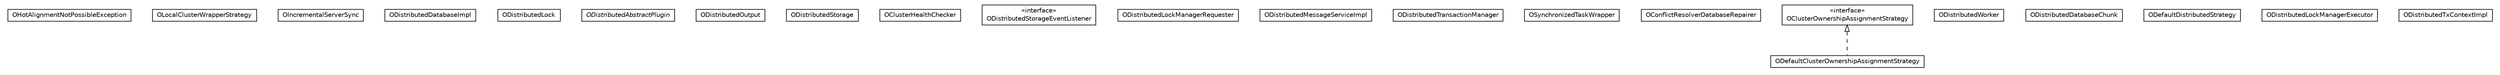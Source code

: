 #!/usr/local/bin/dot
#
# Class diagram 
# Generated by UMLGraph version R5_6-24-gf6e263 (http://www.umlgraph.org/)
#

digraph G {
	edge [fontname="Helvetica",fontsize=10,labelfontname="Helvetica",labelfontsize=10];
	node [fontname="Helvetica",fontsize=10,shape=plaintext];
	nodesep=0.25;
	ranksep=0.5;
	// com.orientechnologies.orient.server.distributed.impl.OHotAlignmentNotPossibleException
	c398079 [label=<<table title="com.orientechnologies.orient.server.distributed.impl.OHotAlignmentNotPossibleException" border="0" cellborder="1" cellspacing="0" cellpadding="2" port="p" href="./OHotAlignmentNotPossibleException.html">
		<tr><td><table border="0" cellspacing="0" cellpadding="1">
<tr><td align="center" balign="center"> OHotAlignmentNotPossibleException </td></tr>
		</table></td></tr>
		</table>>, URL="./OHotAlignmentNotPossibleException.html", fontname="Helvetica", fontcolor="black", fontsize=10.0];
	// com.orientechnologies.orient.server.distributed.impl.OLocalClusterWrapperStrategy
	c398080 [label=<<table title="com.orientechnologies.orient.server.distributed.impl.OLocalClusterWrapperStrategy" border="0" cellborder="1" cellspacing="0" cellpadding="2" port="p" href="./OLocalClusterWrapperStrategy.html">
		<tr><td><table border="0" cellspacing="0" cellpadding="1">
<tr><td align="center" balign="center"> OLocalClusterWrapperStrategy </td></tr>
		</table></td></tr>
		</table>>, URL="./OLocalClusterWrapperStrategy.html", fontname="Helvetica", fontcolor="black", fontsize=10.0];
	// com.orientechnologies.orient.server.distributed.impl.OIncrementalServerSync
	c398081 [label=<<table title="com.orientechnologies.orient.server.distributed.impl.OIncrementalServerSync" border="0" cellborder="1" cellspacing="0" cellpadding="2" port="p" href="./OIncrementalServerSync.html">
		<tr><td><table border="0" cellspacing="0" cellpadding="1">
<tr><td align="center" balign="center"> OIncrementalServerSync </td></tr>
		</table></td></tr>
		</table>>, URL="./OIncrementalServerSync.html", fontname="Helvetica", fontcolor="black", fontsize=10.0];
	// com.orientechnologies.orient.server.distributed.impl.ODistributedDatabaseImpl
	c398082 [label=<<table title="com.orientechnologies.orient.server.distributed.impl.ODistributedDatabaseImpl" border="0" cellborder="1" cellspacing="0" cellpadding="2" port="p" href="./ODistributedDatabaseImpl.html">
		<tr><td><table border="0" cellspacing="0" cellpadding="1">
<tr><td align="center" balign="center"> ODistributedDatabaseImpl </td></tr>
		</table></td></tr>
		</table>>, URL="./ODistributedDatabaseImpl.html", fontname="Helvetica", fontcolor="black", fontsize=10.0];
	// com.orientechnologies.orient.server.distributed.impl.ODistributedDatabaseImpl.ODistributedLock
	c398083 [label=<<table title="com.orientechnologies.orient.server.distributed.impl.ODistributedDatabaseImpl.ODistributedLock" border="0" cellborder="1" cellspacing="0" cellpadding="2" port="p" href="./ODistributedDatabaseImpl.ODistributedLock.html">
		<tr><td><table border="0" cellspacing="0" cellpadding="1">
<tr><td align="center" balign="center"> ODistributedLock </td></tr>
		</table></td></tr>
		</table>>, URL="./ODistributedDatabaseImpl.ODistributedLock.html", fontname="Helvetica", fontcolor="black", fontsize=10.0];
	// com.orientechnologies.orient.server.distributed.impl.ODistributedAbstractPlugin
	c398084 [label=<<table title="com.orientechnologies.orient.server.distributed.impl.ODistributedAbstractPlugin" border="0" cellborder="1" cellspacing="0" cellpadding="2" port="p" href="./ODistributedAbstractPlugin.html">
		<tr><td><table border="0" cellspacing="0" cellpadding="1">
<tr><td align="center" balign="center"><font face="Helvetica-Oblique"> ODistributedAbstractPlugin </font></td></tr>
		</table></td></tr>
		</table>>, URL="./ODistributedAbstractPlugin.html", fontname="Helvetica", fontcolor="black", fontsize=10.0];
	// com.orientechnologies.orient.server.distributed.impl.ODistributedOutput
	c398085 [label=<<table title="com.orientechnologies.orient.server.distributed.impl.ODistributedOutput" border="0" cellborder="1" cellspacing="0" cellpadding="2" port="p" href="./ODistributedOutput.html">
		<tr><td><table border="0" cellspacing="0" cellpadding="1">
<tr><td align="center" balign="center"> ODistributedOutput </td></tr>
		</table></td></tr>
		</table>>, URL="./ODistributedOutput.html", fontname="Helvetica", fontcolor="black", fontsize=10.0];
	// com.orientechnologies.orient.server.distributed.impl.ODistributedStorage
	c398086 [label=<<table title="com.orientechnologies.orient.server.distributed.impl.ODistributedStorage" border="0" cellborder="1" cellspacing="0" cellpadding="2" port="p" href="./ODistributedStorage.html">
		<tr><td><table border="0" cellspacing="0" cellpadding="1">
<tr><td align="center" balign="center"> ODistributedStorage </td></tr>
		</table></td></tr>
		</table>>, URL="./ODistributedStorage.html", fontname="Helvetica", fontcolor="black", fontsize=10.0];
	// com.orientechnologies.orient.server.distributed.impl.OClusterHealthChecker
	c398087 [label=<<table title="com.orientechnologies.orient.server.distributed.impl.OClusterHealthChecker" border="0" cellborder="1" cellspacing="0" cellpadding="2" port="p" href="./OClusterHealthChecker.html">
		<tr><td><table border="0" cellspacing="0" cellpadding="1">
<tr><td align="center" balign="center"> OClusterHealthChecker </td></tr>
		</table></td></tr>
		</table>>, URL="./OClusterHealthChecker.html", fontname="Helvetica", fontcolor="black", fontsize=10.0];
	// com.orientechnologies.orient.server.distributed.impl.ODistributedStorageEventListener
	c398088 [label=<<table title="com.orientechnologies.orient.server.distributed.impl.ODistributedStorageEventListener" border="0" cellborder="1" cellspacing="0" cellpadding="2" port="p" href="./ODistributedStorageEventListener.html">
		<tr><td><table border="0" cellspacing="0" cellpadding="1">
<tr><td align="center" balign="center"> &#171;interface&#187; </td></tr>
<tr><td align="center" balign="center"> ODistributedStorageEventListener </td></tr>
		</table></td></tr>
		</table>>, URL="./ODistributedStorageEventListener.html", fontname="Helvetica", fontcolor="black", fontsize=10.0];
	// com.orientechnologies.orient.server.distributed.impl.ODistributedLockManagerRequester
	c398089 [label=<<table title="com.orientechnologies.orient.server.distributed.impl.ODistributedLockManagerRequester" border="0" cellborder="1" cellspacing="0" cellpadding="2" port="p" href="./ODistributedLockManagerRequester.html">
		<tr><td><table border="0" cellspacing="0" cellpadding="1">
<tr><td align="center" balign="center"> ODistributedLockManagerRequester </td></tr>
		</table></td></tr>
		</table>>, URL="./ODistributedLockManagerRequester.html", fontname="Helvetica", fontcolor="black", fontsize=10.0];
	// com.orientechnologies.orient.server.distributed.impl.ODistributedMessageServiceImpl
	c398090 [label=<<table title="com.orientechnologies.orient.server.distributed.impl.ODistributedMessageServiceImpl" border="0" cellborder="1" cellspacing="0" cellpadding="2" port="p" href="./ODistributedMessageServiceImpl.html">
		<tr><td><table border="0" cellspacing="0" cellpadding="1">
<tr><td align="center" balign="center"> ODistributedMessageServiceImpl </td></tr>
		</table></td></tr>
		</table>>, URL="./ODistributedMessageServiceImpl.html", fontname="Helvetica", fontcolor="black", fontsize=10.0];
	// com.orientechnologies.orient.server.distributed.impl.ODistributedTransactionManager
	c398091 [label=<<table title="com.orientechnologies.orient.server.distributed.impl.ODistributedTransactionManager" border="0" cellborder="1" cellspacing="0" cellpadding="2" port="p" href="./ODistributedTransactionManager.html">
		<tr><td><table border="0" cellspacing="0" cellpadding="1">
<tr><td align="center" balign="center"> ODistributedTransactionManager </td></tr>
		</table></td></tr>
		</table>>, URL="./ODistributedTransactionManager.html", fontname="Helvetica", fontcolor="black", fontsize=10.0];
	// com.orientechnologies.orient.server.distributed.impl.OSynchronizedTaskWrapper
	c398092 [label=<<table title="com.orientechnologies.orient.server.distributed.impl.OSynchronizedTaskWrapper" border="0" cellborder="1" cellspacing="0" cellpadding="2" port="p" href="./OSynchronizedTaskWrapper.html">
		<tr><td><table border="0" cellspacing="0" cellpadding="1">
<tr><td align="center" balign="center"> OSynchronizedTaskWrapper </td></tr>
		</table></td></tr>
		</table>>, URL="./OSynchronizedTaskWrapper.html", fontname="Helvetica", fontcolor="black", fontsize=10.0];
	// com.orientechnologies.orient.server.distributed.impl.OConflictResolverDatabaseRepairer
	c398093 [label=<<table title="com.orientechnologies.orient.server.distributed.impl.OConflictResolverDatabaseRepairer" border="0" cellborder="1" cellspacing="0" cellpadding="2" port="p" href="./OConflictResolverDatabaseRepairer.html">
		<tr><td><table border="0" cellspacing="0" cellpadding="1">
<tr><td align="center" balign="center"> OConflictResolverDatabaseRepairer </td></tr>
		</table></td></tr>
		</table>>, URL="./OConflictResolverDatabaseRepairer.html", fontname="Helvetica", fontcolor="black", fontsize=10.0];
	// com.orientechnologies.orient.server.distributed.impl.ODefaultClusterOwnershipAssignmentStrategy
	c398094 [label=<<table title="com.orientechnologies.orient.server.distributed.impl.ODefaultClusterOwnershipAssignmentStrategy" border="0" cellborder="1" cellspacing="0" cellpadding="2" port="p" href="./ODefaultClusterOwnershipAssignmentStrategy.html">
		<tr><td><table border="0" cellspacing="0" cellpadding="1">
<tr><td align="center" balign="center"> ODefaultClusterOwnershipAssignmentStrategy </td></tr>
		</table></td></tr>
		</table>>, URL="./ODefaultClusterOwnershipAssignmentStrategy.html", fontname="Helvetica", fontcolor="black", fontsize=10.0];
	// com.orientechnologies.orient.server.distributed.impl.ODistributedWorker
	c398095 [label=<<table title="com.orientechnologies.orient.server.distributed.impl.ODistributedWorker" border="0" cellborder="1" cellspacing="0" cellpadding="2" port="p" href="./ODistributedWorker.html">
		<tr><td><table border="0" cellspacing="0" cellpadding="1">
<tr><td align="center" balign="center"> ODistributedWorker </td></tr>
		</table></td></tr>
		</table>>, URL="./ODistributedWorker.html", fontname="Helvetica", fontcolor="black", fontsize=10.0];
	// com.orientechnologies.orient.server.distributed.impl.ODistributedDatabaseChunk
	c398096 [label=<<table title="com.orientechnologies.orient.server.distributed.impl.ODistributedDatabaseChunk" border="0" cellborder="1" cellspacing="0" cellpadding="2" port="p" href="./ODistributedDatabaseChunk.html">
		<tr><td><table border="0" cellspacing="0" cellpadding="1">
<tr><td align="center" balign="center"> ODistributedDatabaseChunk </td></tr>
		</table></td></tr>
		</table>>, URL="./ODistributedDatabaseChunk.html", fontname="Helvetica", fontcolor="black", fontsize=10.0];
	// com.orientechnologies.orient.server.distributed.impl.ODefaultDistributedStrategy
	c398097 [label=<<table title="com.orientechnologies.orient.server.distributed.impl.ODefaultDistributedStrategy" border="0" cellborder="1" cellspacing="0" cellpadding="2" port="p" href="./ODefaultDistributedStrategy.html">
		<tr><td><table border="0" cellspacing="0" cellpadding="1">
<tr><td align="center" balign="center"> ODefaultDistributedStrategy </td></tr>
		</table></td></tr>
		</table>>, URL="./ODefaultDistributedStrategy.html", fontname="Helvetica", fontcolor="black", fontsize=10.0];
	// com.orientechnologies.orient.server.distributed.impl.OClusterOwnershipAssignmentStrategy
	c398098 [label=<<table title="com.orientechnologies.orient.server.distributed.impl.OClusterOwnershipAssignmentStrategy" border="0" cellborder="1" cellspacing="0" cellpadding="2" port="p" href="./OClusterOwnershipAssignmentStrategy.html">
		<tr><td><table border="0" cellspacing="0" cellpadding="1">
<tr><td align="center" balign="center"> &#171;interface&#187; </td></tr>
<tr><td align="center" balign="center"> OClusterOwnershipAssignmentStrategy </td></tr>
		</table></td></tr>
		</table>>, URL="./OClusterOwnershipAssignmentStrategy.html", fontname="Helvetica", fontcolor="black", fontsize=10.0];
	// com.orientechnologies.orient.server.distributed.impl.ODistributedLockManagerExecutor
	c398099 [label=<<table title="com.orientechnologies.orient.server.distributed.impl.ODistributedLockManagerExecutor" border="0" cellborder="1" cellspacing="0" cellpadding="2" port="p" href="./ODistributedLockManagerExecutor.html">
		<tr><td><table border="0" cellspacing="0" cellpadding="1">
<tr><td align="center" balign="center"> ODistributedLockManagerExecutor </td></tr>
		</table></td></tr>
		</table>>, URL="./ODistributedLockManagerExecutor.html", fontname="Helvetica", fontcolor="black", fontsize=10.0];
	// com.orientechnologies.orient.server.distributed.impl.ODistributedTxContextImpl
	c398100 [label=<<table title="com.orientechnologies.orient.server.distributed.impl.ODistributedTxContextImpl" border="0" cellborder="1" cellspacing="0" cellpadding="2" port="p" href="./ODistributedTxContextImpl.html">
		<tr><td><table border="0" cellspacing="0" cellpadding="1">
<tr><td align="center" balign="center"> ODistributedTxContextImpl </td></tr>
		</table></td></tr>
		</table>>, URL="./ODistributedTxContextImpl.html", fontname="Helvetica", fontcolor="black", fontsize=10.0];
	//com.orientechnologies.orient.server.distributed.impl.ODefaultClusterOwnershipAssignmentStrategy implements com.orientechnologies.orient.server.distributed.impl.OClusterOwnershipAssignmentStrategy
	c398098:p -> c398094:p [dir=back,arrowtail=empty,style=dashed];
}

